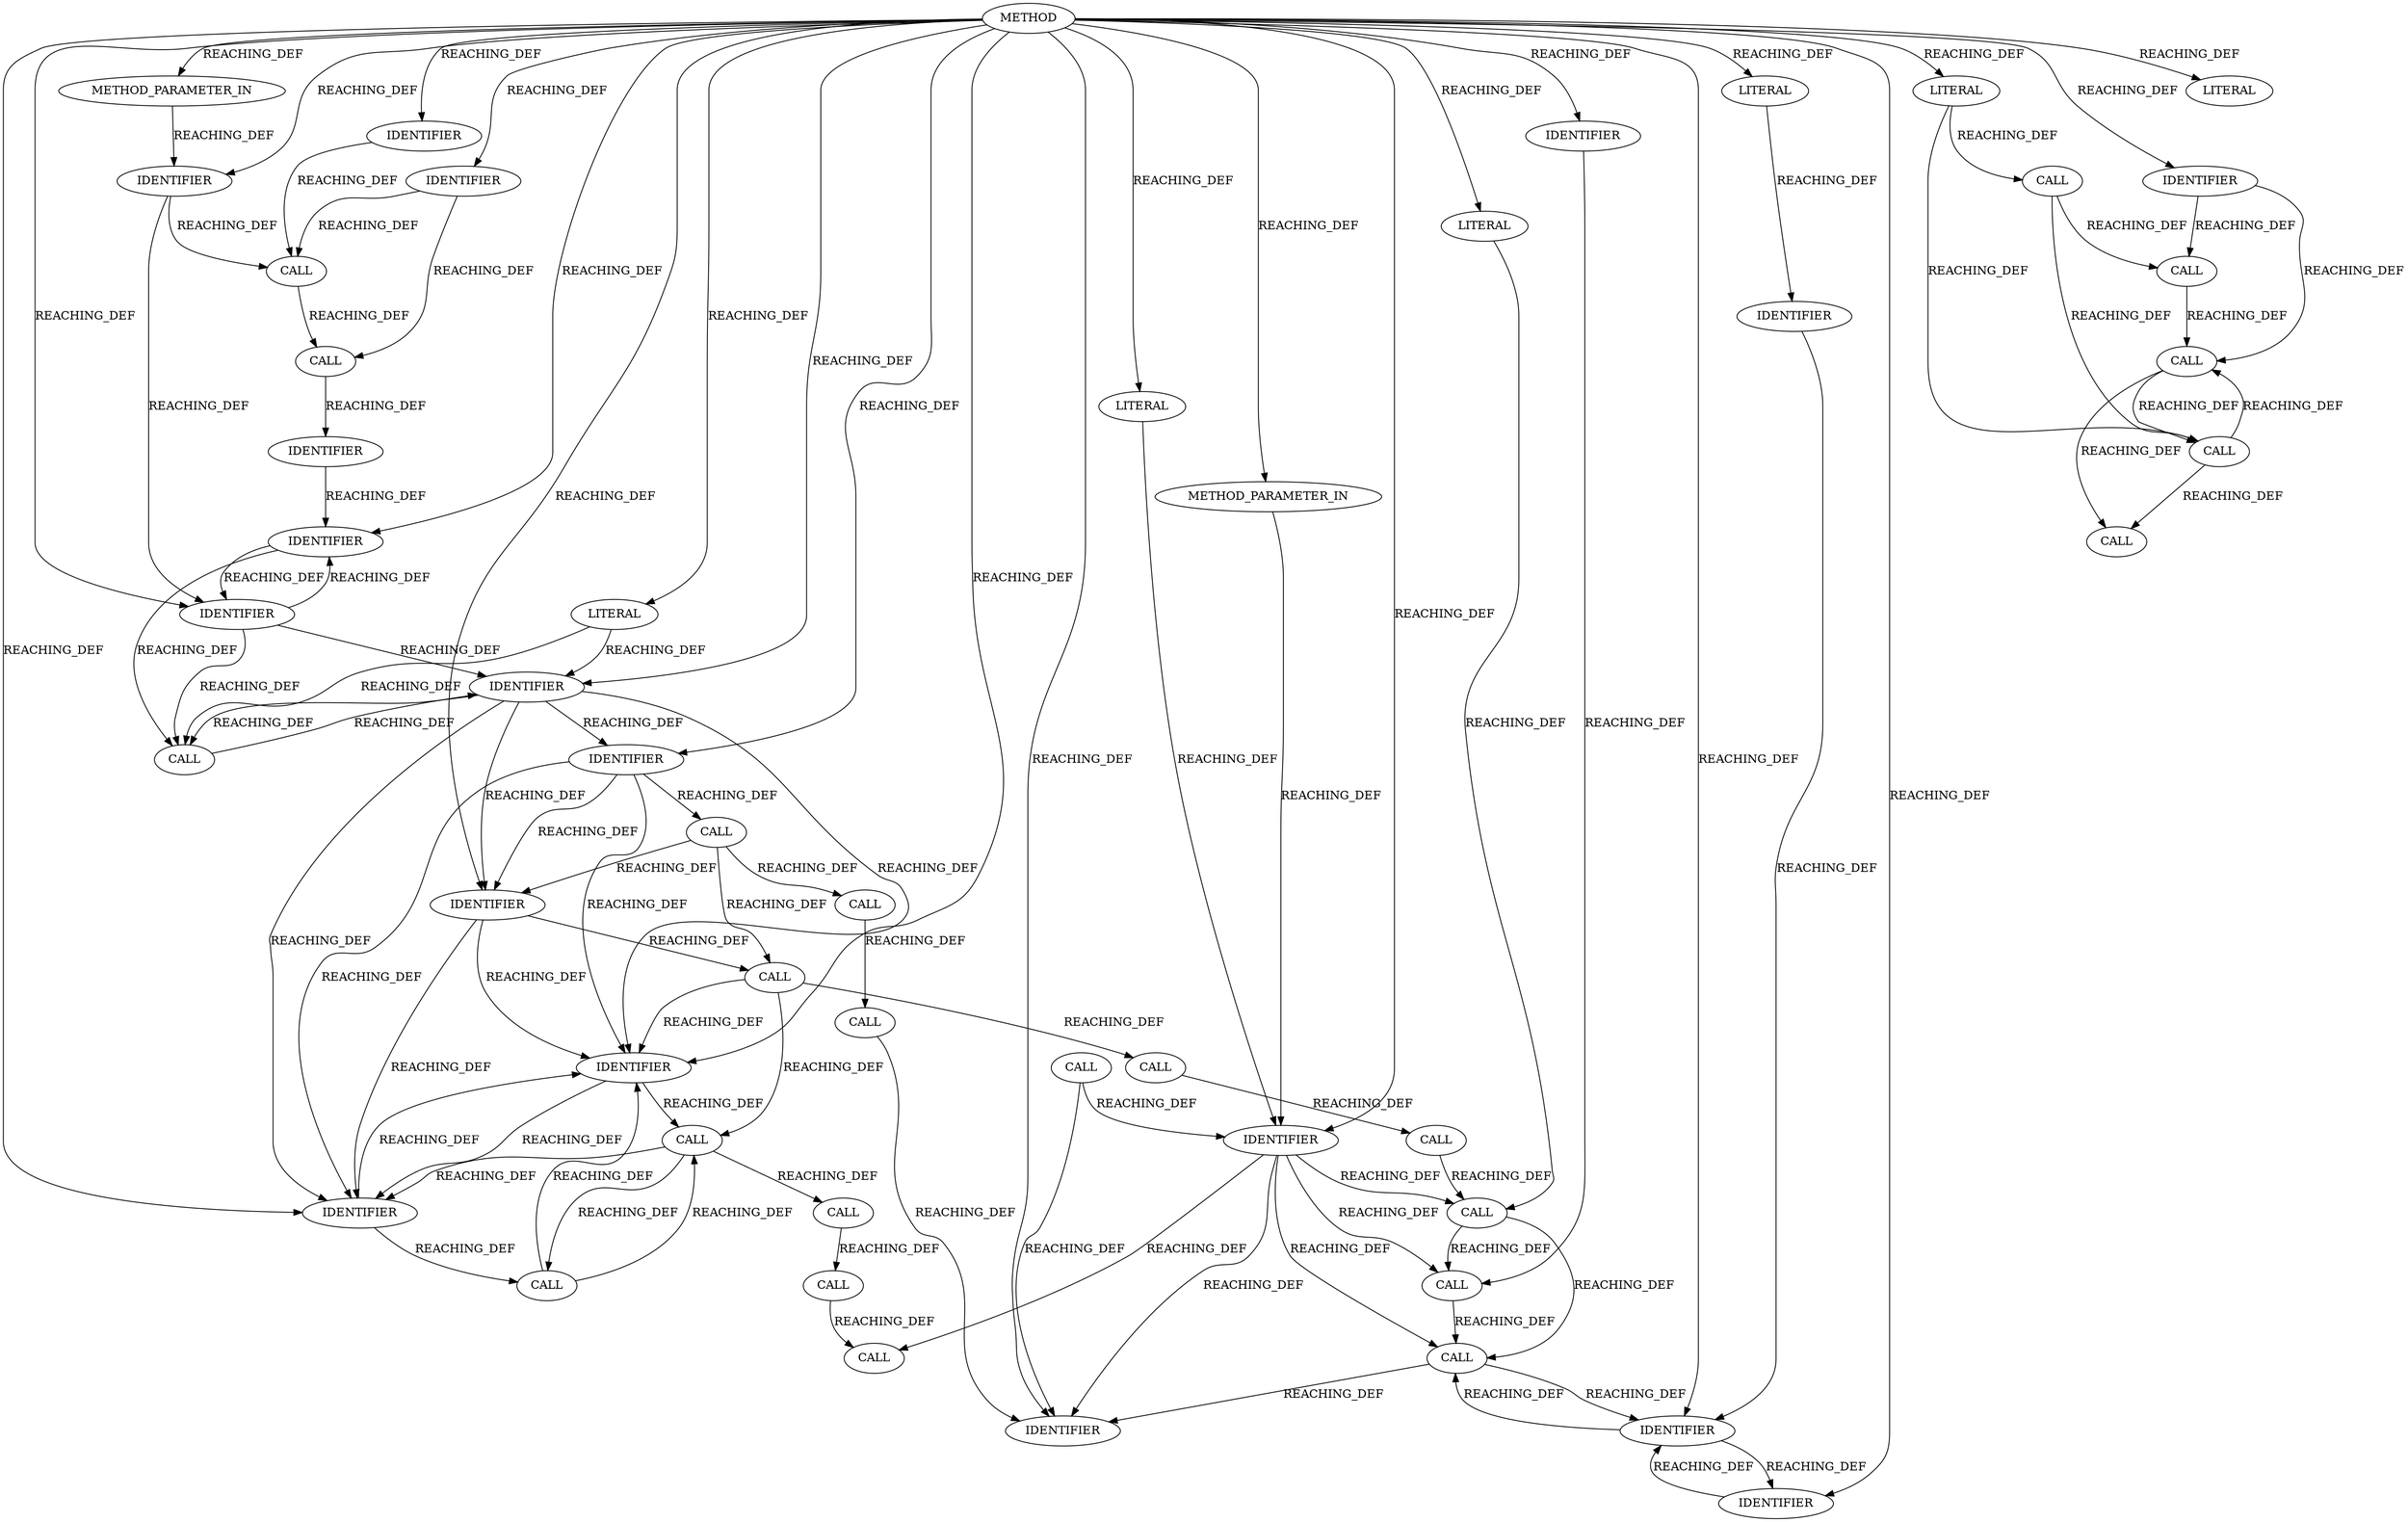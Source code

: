 strict digraph "" {
	node [label="\N"];
	1581	[ARGUMENT_INDEX=1,
		CODE=p,
		COLUMN_NUMBER=38,
		LINE_NUMBER=525,
		NAME=p,
		ORDER=1,
		TYPE_FULL_NAME="void*",
		filename="messenger_v2.c",
		label=IDENTIFIER];
	1580	[ARGUMENT_INDEX=1,
		CODE="&p",
		COLUMN_NUMBER=37,
		DISPATCH_TYPE=STATIC_DISPATCH,
		LINE_NUMBER=525,
		METHOD_FULL_NAME="<operator>.addressOf",
		NAME="<operator>.addressOf",
		ORDER=1,
		TYPE_FULL_NAME="<empty>",
		filename="messenger_v2.c",
		label=CALL];
	1581 -> 1580	[VARIABLE=p,
		label=REACHING_DEF];
	1590	[ARGUMENT_INDEX=1,
		CODE=p,
		COLUMN_NUMBER=40,
		LINE_NUMBER=526,
		NAME=p,
		ORDER=1,
		TYPE_FULL_NAME="void*",
		filename="messenger_v2.c",
		label=IDENTIFIER];
	1581 -> 1590	[VARIABLE=p,
		label=REACHING_DEF];
	1580 -> 1590	[VARIABLE="&p",
		label=REACHING_DEF];
	1579	[ARGUMENT_INDEX=2,
		CODE="ceph_decode_32(&p)",
		COLUMN_NUMBER=22,
		DISPATCH_TYPE=STATIC_DISPATCH,
		LINE_NUMBER=525,
		METHOD_FULL_NAME=ceph_decode_32,
		NAME=ceph_decode_32,
		ORDER=2,
		TYPE_FULL_NAME="<empty>",
		filename="messenger_v2.c",
		label=CALL];
	1580 -> 1579	[VARIABLE="&p",
		label=REACHING_DEF];
	1589	[ARGUMENT_INDEX=1,
		CODE="&p",
		COLUMN_NUMBER=39,
		DISPATCH_TYPE=STATIC_DISPATCH,
		LINE_NUMBER=526,
		METHOD_FULL_NAME="<operator>.addressOf",
		NAME="<operator>.addressOf",
		ORDER=1,
		TYPE_FULL_NAME="<empty>",
		filename="messenger_v2.c",
		label=CALL];
	1580 -> 1589	[VARIABLE="&p",
		label=REACHING_DEF];
	1590 -> 1581	[VARIABLE=p,
		label=REACHING_DEF];
	1590 -> 1589	[VARIABLE=p,
		label=REACHING_DEF];
	1600	[ARGUMENT_INDEX=2,
		CODE="desc->fd_lens[0] > CEPH_MSG_MAX_CONTROL_LEN",
		COLUMN_NUMBER=6,
		DISPATCH_TYPE=STATIC_DISPATCH,
		LINE_NUMBER=530,
		METHOD_FULL_NAME="<operator>.greaterThan",
		NAME="<operator>.greaterThan",
		ORDER=2,
		TYPE_FULL_NAME="<empty>",
		filename="messenger_v2.c",
		label=CALL];
	1592	[ARGUMENT_INDEX=-1,
		CODE="desc->fd_lens[0] < 0 ||
	    desc->fd_lens[0] > CEPH_MSG_MAX_CONTROL_LEN",
		COLUMN_NUMBER=6,
		DISPATCH_TYPE=STATIC_DISPATCH,
		LINE_NUMBER=529,
		METHOD_FULL_NAME="<operator>.logicalOr",
		NAME="<operator>.logicalOr",
		ORDER=1,
		TYPE_FULL_NAME="<empty>",
		filename="messenger_v2.c",
		label=CALL];
	1600 -> 1592	[VARIABLE="desc->fd_lens[0] > CEPH_MSG_MAX_CONTROL_LEN",
		label=REACHING_DEF];
	1593	[ARGUMENT_INDEX=1,
		CODE="desc->fd_lens[0] < 0",
		COLUMN_NUMBER=6,
		DISPATCH_TYPE=STATIC_DISPATCH,
		LINE_NUMBER=529,
		METHOD_FULL_NAME="<operator>.lessThan",
		NAME="<operator>.lessThan",
		ORDER=1,
		TYPE_FULL_NAME="<empty>",
		filename="messenger_v2.c",
		label=CALL];
	1600 -> 1593	[VARIABLE="desc->fd_lens[0] > CEPH_MSG_MAX_CONTROL_LEN",
		label=REACHING_DEF];
	1593 -> 1600	[VARIABLE="desc->fd_lens[0] < 0",
		label=REACHING_DEF];
	1593 -> 1592	[VARIABLE="desc->fd_lens[0] < 0",
		label=REACHING_DEF];
	1536	[ARGUMENT_INDEX=2,
		CODE="ceph_decode_8(&p)",
		COLUMN_NUMBER=21,
		DISPATCH_TYPE=STATIC_DISPATCH,
		LINE_NUMBER=518,
		METHOD_FULL_NAME=ceph_decode_8,
		NAME=ceph_decode_8,
		ORDER=2,
		TYPE_FULL_NAME="<empty>",
		filename="messenger_v2.c",
		label=CALL];
	1533	[ARGUMENT_INDEX=1,
		CODE="desc->fd_seg_cnt",
		COLUMN_NUMBER=2,
		DISPATCH_TYPE=STATIC_DISPATCH,
		LINE_NUMBER=518,
		METHOD_FULL_NAME="<operator>.indirectFieldAccess",
		NAME="<operator>.indirectFieldAccess",
		ORDER=1,
		TYPE_FULL_NAME="<empty>",
		filename="messenger_v2.c",
		label=CALL];
	1536 -> 1533	[VARIABLE="ceph_decode_8(&p)",
		label=REACHING_DEF];
	1542	[ARGUMENT_INDEX=1,
		CODE="desc->fd_seg_cnt",
		COLUMN_NUMBER=6,
		DISPATCH_TYPE=STATIC_DISPATCH,
		LINE_NUMBER=519,
		METHOD_FULL_NAME="<operator>.indirectFieldAccess",
		NAME="<operator>.indirectFieldAccess",
		ORDER=1,
		TYPE_FULL_NAME="<empty>",
		filename="messenger_v2.c",
		label=CALL];
	1533 -> 1542	[VARIABLE="desc->fd_seg_cnt",
		label=REACHING_DEF];
	1498	[ARGUMENT_INDEX=1,
		CODE=0,
		COLUMN_NUMBER=15,
		LINE_NUMBER=507,
		ORDER=1,
		TYPE_FULL_NAME=int,
		filename="messenger_v2.c",
		label=LITERAL];
	1499	[ARGUMENT_INDEX=2,
		CODE=p,
		COLUMN_NUMBER=18,
		LINE_NUMBER=507,
		NAME=p,
		ORDER=2,
		TYPE_FULL_NAME="void*",
		filename="messenger_v2.c",
		label=IDENTIFIER];
	1498 -> 1499	[VARIABLE=0,
		label=REACHING_DEF];
	1500	[ARGUMENT_INDEX=3,
		CODE="crcp - p",
		COLUMN_NUMBER=21,
		DISPATCH_TYPE=STATIC_DISPATCH,
		LINE_NUMBER=507,
		METHOD_FULL_NAME="<operator>.subtraction",
		NAME="<operator>.subtraction",
		ORDER=3,
		TYPE_FULL_NAME="<empty>",
		filename="messenger_v2.c",
		label=CALL];
	1498 -> 1500	[VARIABLE=0,
		label=REACHING_DEF];
	1499 -> 1581	[VARIABLE=p,
		label=REACHING_DEF];
	1499 -> 1590	[VARIABLE=p,
		label=REACHING_DEF];
	1499 -> 1500	[VARIABLE=p,
		label=REACHING_DEF];
	1538	[ARGUMENT_INDEX=1,
		CODE=p,
		COLUMN_NUMBER=36,
		LINE_NUMBER=518,
		NAME=p,
		ORDER=1,
		TYPE_FULL_NAME="void*",
		filename="messenger_v2.c",
		label=IDENTIFIER];
	1499 -> 1538	[VARIABLE=p,
		label=REACHING_DEF];
	1531	[ARGUMENT_INDEX=1,
		CODE=p,
		COLUMN_NUMBER=32,
		LINE_NUMBER=517,
		NAME=p,
		ORDER=1,
		TYPE_FULL_NAME="void*",
		filename="messenger_v2.c",
		label=IDENTIFIER];
	1499 -> 1531	[VARIABLE=p,
		label=REACHING_DEF];
	1500 -> 1499	[VARIABLE="crcp - p",
		label=REACHING_DEF];
	1563	[ARGUMENT_INDEX=1,
		CODE=i,
		COLUMN_NUMBER=7,
		LINE_NUMBER=524,
		NAME=i,
		ORDER=1,
		TYPE_FULL_NAME=int,
		filename="messenger_v2.c",
		label=IDENTIFIER];
	1566	[ARGUMENT_INDEX=1,
		CODE=i,
		COLUMN_NUMBER=14,
		LINE_NUMBER=524,
		NAME=i,
		ORDER=1,
		TYPE_FULL_NAME=int,
		filename="messenger_v2.c",
		label=IDENTIFIER];
	1563 -> 1566	[VARIABLE=i,
		label=REACHING_DEF];
	1567	[ARGUMENT_INDEX=2,
		CODE="desc->fd_seg_cnt",
		COLUMN_NUMBER=18,
		DISPATCH_TYPE=STATIC_DISPATCH,
		LINE_NUMBER=524,
		METHOD_FULL_NAME="<operator>.indirectFieldAccess",
		NAME="<operator>.indirectFieldAccess",
		ORDER=2,
		TYPE_FULL_NAME="<empty>",
		filename="messenger_v2.c",
		label=CALL];
	1566 -> 1567	[VARIABLE=i,
		label=REACHING_DEF];
	1571	[ARGUMENT_INDEX=1,
		CODE=i,
		COLUMN_NUMBER=36,
		LINE_NUMBER=524,
		NAME=i,
		ORDER=1,
		TYPE_FULL_NAME=int,
		filename="messenger_v2.c",
		label=IDENTIFIER];
	1566 -> 1571	[VARIABLE=i,
		label=REACHING_DEF];
	1567 -> 1566	[VARIABLE="desc->fd_seg_cnt",
		label=REACHING_DEF];
	1596	[ARGUMENT_INDEX=1,
		CODE=desc,
		COLUMN_NUMBER=6,
		LINE_NUMBER=529,
		NAME=desc,
		ORDER=1,
		TYPE_FULL_NAME="ceph_frame_desc*",
		filename="messenger_v2.c",
		label=IDENTIFIER];
	1567 -> 1596	[VARIABLE="desc->fd_seg_cnt",
		label=REACHING_DEF];
	1571 -> 1566	[VARIABLE=i,
		label=REACHING_DEF];
	1538 -> 1581	[VARIABLE=p,
		label=REACHING_DEF];
	1538 -> 1590	[VARIABLE=p,
		label=REACHING_DEF];
	1537	[ARGUMENT_INDEX=1,
		CODE="&p",
		COLUMN_NUMBER=35,
		DISPATCH_TYPE=STATIC_DISPATCH,
		LINE_NUMBER=518,
		METHOD_FULL_NAME="<operator>.addressOf",
		NAME="<operator>.addressOf",
		ORDER=1,
		TYPE_FULL_NAME="<empty>",
		filename="messenger_v2.c",
		label=CALL];
	1538 -> 1537	[VARIABLE=p,
		label=REACHING_DEF];
	1537 -> 1581	[VARIABLE="&p",
		label=REACHING_DEF];
	1537 -> 1580	[VARIABLE="&p",
		label=REACHING_DEF];
	1537 -> 1536	[VARIABLE="&p",
		label=REACHING_DEF];
	1594	[ARGUMENT_INDEX=1,
		CODE="desc->fd_lens[0]",
		COLUMN_NUMBER=6,
		DISPATCH_TYPE=STATIC_DISPATCH,
		LINE_NUMBER=529,
		METHOD_FULL_NAME="<operator>.indirectIndexAccess",
		NAME="<operator>.indirectIndexAccess",
		ORDER=1,
		TYPE_FULL_NAME="<empty>",
		filename="messenger_v2.c",
		label=CALL];
	1594 -> 1593	[VARIABLE="desc->fd_lens[0]",
		label=REACHING_DEF];
	1601	[ARGUMENT_INDEX=1,
		CODE="desc->fd_lens[0]",
		COLUMN_NUMBER=6,
		DISPATCH_TYPE=STATIC_DISPATCH,
		LINE_NUMBER=530,
		METHOD_FULL_NAME="<operator>.indirectIndexAccess",
		NAME="<operator>.indirectIndexAccess",
		ORDER=1,
		TYPE_FULL_NAME="<empty>",
		filename="messenger_v2.c",
		label=CALL];
	1594 -> 1601	[VARIABLE="desc->fd_lens[0]",
		label=REACHING_DEF];
	1601 -> 1600	[VARIABLE="desc->fd_lens[0]",
		label=REACHING_DEF];
	1486	[ARGUMENT_INDEX=1,
		CODE=crcp,
		COLUMN_NUMBER=8,
		LINE_NUMBER=503,
		NAME=crcp,
		ORDER=1,
		TYPE_FULL_NAME="void*",
		filename="messenger_v2.c",
		label=IDENTIFIER];
	1501	[ARGUMENT_INDEX=1,
		CODE=crcp,
		COLUMN_NUMBER=21,
		LINE_NUMBER=507,
		NAME=crcp,
		ORDER=1,
		TYPE_FULL_NAME="void*",
		filename="messenger_v2.c",
		label=IDENTIFIER];
	1486 -> 1501	[VARIABLE=crcp,
		label=REACHING_DEF];
	1501 -> 1500	[VARIABLE=crcp,
		label=REACHING_DEF];
	1502	[ARGUMENT_INDEX=2,
		CODE=p,
		COLUMN_NUMBER=28,
		LINE_NUMBER=507,
		NAME=p,
		ORDER=2,
		TYPE_FULL_NAME="void*",
		filename="messenger_v2.c",
		label=IDENTIFIER];
	1501 -> 1502	[VARIABLE=crcp,
		label=REACHING_DEF];
	1574	[ARGUMENT_INDEX=1,
		CODE="desc->fd_lens[i]",
		COLUMN_NUMBER=3,
		DISPATCH_TYPE=STATIC_DISPATCH,
		LINE_NUMBER=525,
		METHOD_FULL_NAME="<operator>.indirectIndexAccess",
		NAME="<operator>.indirectIndexAccess",
		ORDER=1,
		TYPE_FULL_NAME="<empty>",
		filename="messenger_v2.c",
		label=CALL];
	1579 -> 1574	[VARIABLE="ceph_decode_32(&p)",
		label=REACHING_DEF];
	1595	[ARGUMENT_INDEX=1,
		CODE="desc->fd_lens",
		COLUMN_NUMBER=6,
		DISPATCH_TYPE=STATIC_DISPATCH,
		LINE_NUMBER=529,
		METHOD_FULL_NAME="<operator>.indirectFieldAccess",
		NAME="<operator>.indirectFieldAccess",
		ORDER=1,
		TYPE_FULL_NAME="<empty>",
		filename="messenger_v2.c",
		label=CALL];
	1574 -> 1595	[VARIABLE="desc->fd_lens[i]",
		label=REACHING_DEF];
	1589 -> 1581	[VARIABLE="&p",
		label=REACHING_DEF];
	1589 -> 1580	[VARIABLE="&p",
		label=REACHING_DEF];
	1531 -> 1581	[VARIABLE=p,
		label=REACHING_DEF];
	1531 -> 1590	[VARIABLE=p,
		label=REACHING_DEF];
	1531 -> 1538	[VARIABLE=p,
		label=REACHING_DEF];
	1530	[ARGUMENT_INDEX=1,
		CODE="&p",
		COLUMN_NUMBER=31,
		DISPATCH_TYPE=STATIC_DISPATCH,
		LINE_NUMBER=517,
		METHOD_FULL_NAME="<operator>.addressOf",
		NAME="<operator>.addressOf",
		ORDER=1,
		TYPE_FULL_NAME="<empty>",
		filename="messenger_v2.c",
		label=CALL];
	1531 -> 1530	[VARIABLE=p,
		label=REACHING_DEF];
	1530 -> 1538	[VARIABLE="&p",
		label=REACHING_DEF];
	1530 -> 1537	[VARIABLE="&p",
		label=REACHING_DEF];
	1529	[ARGUMENT_INDEX=2,
		CODE="ceph_decode_8(&p)",
		COLUMN_NUMBER=17,
		DISPATCH_TYPE=STATIC_DISPATCH,
		LINE_NUMBER=517,
		METHOD_FULL_NAME=ceph_decode_8,
		NAME=ceph_decode_8,
		ORDER=2,
		TYPE_FULL_NAME="<empty>",
		filename="messenger_v2.c",
		label=CALL];
	1530 -> 1529	[VARIABLE="&p",
		label=REACHING_DEF];
	1606	[ARGUMENT_INDEX=2,
		CODE=CEPH_MSG_MAX_CONTROL_LEN,
		COLUMN_NUMBER=25,
		LINE_NUMBER=530,
		NAME=CEPH_MSG_MAX_CONTROL_LEN,
		ORDER=2,
		TYPE_FULL_NAME=ANY,
		filename="messenger_v2.c",
		label=IDENTIFIER];
	1606 -> 1600	[VARIABLE=CEPH_MSG_MAX_CONTROL_LEN,
		label=REACHING_DEF];
	1606 -> 1601	[VARIABLE=CEPH_MSG_MAX_CONTROL_LEN,
		label=REACHING_DEF];
	1520	[ARGUMENT_INDEX=1,
		CODE=desc,
		COLUMN_NUMBER=9,
		LINE_NUMBER=515,
		NAME=desc,
		ORDER=1,
		TYPE_FULL_NAME="ceph_frame_desc*",
		filename="messenger_v2.c",
		label=IDENTIFIER];
	1520 -> 1567	[VARIABLE=desc,
		label=REACHING_DEF];
	1520 -> 1595	[VARIABLE=desc,
		label=REACHING_DEF];
	1520 -> 1542	[VARIABLE=desc,
		label=REACHING_DEF];
	1547	[ARGUMENT_INDEX=1,
		CODE="desc->fd_seg_cnt",
		COLUMN_NUMBER=6,
		DISPATCH_TYPE=STATIC_DISPATCH,
		LINE_NUMBER=520,
		METHOD_FULL_NAME="<operator>.indirectFieldAccess",
		NAME="<operator>.indirectFieldAccess",
		ORDER=1,
		TYPE_FULL_NAME="<empty>",
		filename="messenger_v2.c",
		label=CALL];
	1520 -> 1547	[VARIABLE=desc,
		label=REACHING_DEF];
	1520 -> 1596	[VARIABLE=desc,
		label=REACHING_DEF];
	1542 -> 1567	[VARIABLE="desc->fd_seg_cnt",
		label=REACHING_DEF];
	1542 -> 1547	[VARIABLE="desc->fd_seg_cnt",
		label=REACHING_DEF];
	1547 -> 1567	[VARIABLE="desc->fd_seg_cnt",
		label=REACHING_DEF];
	1521	[ARGUMENT_INDEX=2,
		CODE=0,
		COLUMN_NUMBER=15,
		LINE_NUMBER=515,
		ORDER=2,
		TYPE_FULL_NAME=int,
		filename="messenger_v2.c",
		label=LITERAL];
	1521 -> 1520	[VARIABLE=0,
		label=REACHING_DEF];
	1545	[ARGUMENT_INDEX=2,
		CODE=1,
		COLUMN_NUMBER=25,
		LINE_NUMBER=519,
		ORDER=2,
		TYPE_FULL_NAME=int,
		filename="messenger_v2.c",
		label=LITERAL];
	1545 -> 1542	[VARIABLE=1,
		label=REACHING_DEF];
	1550	[ARGUMENT_INDEX=2,
		CODE=CEPH_FRAME_MAX_SEGMENT_COUNT,
		COLUMN_NUMBER=25,
		LINE_NUMBER=520,
		NAME=CEPH_FRAME_MAX_SEGMENT_COUNT,
		ORDER=2,
		TYPE_FULL_NAME=ANY,
		filename="messenger_v2.c",
		label=IDENTIFIER];
	1550 -> 1547	[VARIABLE=CEPH_FRAME_MAX_SEGMENT_COUNT,
		label=REACHING_DEF];
	1526	[ARGUMENT_INDEX=1,
		CODE="desc->fd_tag",
		COLUMN_NUMBER=2,
		DISPATCH_TYPE=STATIC_DISPATCH,
		LINE_NUMBER=517,
		METHOD_FULL_NAME="<operator>.indirectFieldAccess",
		NAME="<operator>.indirectFieldAccess",
		ORDER=1,
		TYPE_FULL_NAME="<empty>",
		filename="messenger_v2.c",
		label=CALL];
	1529 -> 1526	[VARIABLE="ceph_decode_8(&p)",
		label=REACHING_DEF];
	1526 -> 1596	[VARIABLE="desc->fd_tag",
		label=REACHING_DEF];
	1487	[ARGUMENT_INDEX=2,
		CODE="p + CEPH_PREAMBLE_LEN - CEPH_CRC_LEN",
		COLUMN_NUMBER=15,
		DISPATCH_TYPE=STATIC_DISPATCH,
		LINE_NUMBER=503,
		METHOD_FULL_NAME="<operator>.subtraction",
		NAME="<operator>.subtraction",
		ORDER=2,
		TYPE_FULL_NAME="<empty>",
		filename="messenger_v2.c",
		label=CALL];
	1487 -> 1486	[VARIABLE="p + CEPH_PREAMBLE_LEN - CEPH_CRC_LEN",
		label=REACHING_DEF];
	1482	[CODE="struct ceph_frame_desc *desc",
		COLUMN_NUMBER=37,
		EVALUATION_STRATEGY=BY_VALUE,
		INDEX=2,
		IS_VARIADIC=false,
		LINE_NUMBER=501,
		NAME=desc,
		ORDER=2,
		TYPE_FULL_NAME="ceph_frame_desc*",
		filename="messenger_v2.c",
		label=METHOD_PARAMETER_IN];
	1482 -> 1520	[VARIABLE=desc,
		label=REACHING_DEF];
	1523	[ARGUMENT_INDEX=1,
		CODE="*desc",
		COLUMN_NUMBER=25,
		DISPATCH_TYPE=STATIC_DISPATCH,
		LINE_NUMBER=515,
		METHOD_FULL_NAME="<operator>.indirection",
		NAME="<operator>.indirection",
		ORDER=1,
		TYPE_FULL_NAME="<empty>",
		filename="messenger_v2.c",
		label=CALL];
	1523 -> 1520	[VARIABLE="*desc",
		label=REACHING_DEF];
	1523 -> 1596	[VARIABLE="*desc",
		label=REACHING_DEF];
	1491	[ARGUMENT_INDEX=2,
		CODE=CEPH_CRC_LEN,
		COLUMN_NUMBER=39,
		LINE_NUMBER=503,
		NAME=CEPH_CRC_LEN,
		ORDER=2,
		TYPE_FULL_NAME=ANY,
		filename="messenger_v2.c",
		label=IDENTIFIER];
	1491 -> 1487	[VARIABLE=CEPH_CRC_LEN,
		label=REACHING_DEF];
	1488	[ARGUMENT_INDEX=1,
		CODE="p + CEPH_PREAMBLE_LEN",
		COLUMN_NUMBER=15,
		DISPATCH_TYPE=STATIC_DISPATCH,
		LINE_NUMBER=503,
		METHOD_FULL_NAME="<operator>.addition",
		NAME="<operator>.addition",
		ORDER=1,
		TYPE_FULL_NAME="<empty>",
		filename="messenger_v2.c",
		label=CALL];
	1491 -> 1488	[VARIABLE=CEPH_CRC_LEN,
		label=REACHING_DEF];
	1488 -> 1487	[VARIABLE="p + CEPH_PREAMBLE_LEN",
		label=REACHING_DEF];
	1481	[CODE="void *p",
		COLUMN_NUMBER=28,
		EVALUATION_STRATEGY=BY_VALUE,
		INDEX=1,
		IS_VARIADIC=false,
		LINE_NUMBER=501,
		NAME=p,
		ORDER=1,
		TYPE_FULL_NAME="void*",
		filename="messenger_v2.c",
		label=METHOD_PARAMETER_IN];
	1489	[ARGUMENT_INDEX=1,
		CODE=p,
		COLUMN_NUMBER=15,
		LINE_NUMBER=503,
		NAME=p,
		ORDER=1,
		TYPE_FULL_NAME="void*",
		filename="messenger_v2.c",
		label=IDENTIFIER];
	1481 -> 1489	[VARIABLE=p,
		label=REACHING_DEF];
	1489 -> 1488	[VARIABLE=p,
		label=REACHING_DEF];
	1489 -> 1502	[VARIABLE=p,
		label=REACHING_DEF];
	1564	[ARGUMENT_INDEX=2,
		CODE=0,
		COLUMN_NUMBER=11,
		LINE_NUMBER=524,
		ORDER=2,
		TYPE_FULL_NAME=int,
		filename="messenger_v2.c",
		label=LITERAL];
	1564 -> 1563	[VARIABLE=0,
		label=REACHING_DEF];
	1502 -> 1499	[VARIABLE=p,
		label=REACHING_DEF];
	1502 -> 1500	[VARIABLE=p,
		label=REACHING_DEF];
	1502 -> 1501	[VARIABLE=p,
		label=REACHING_DEF];
	1599	[ARGUMENT_INDEX=2,
		CODE=0,
		COLUMN_NUMBER=25,
		LINE_NUMBER=529,
		ORDER=2,
		TYPE_FULL_NAME=int,
		filename="messenger_v2.c",
		label=LITERAL];
	1599 -> 1593	[VARIABLE=0,
		label=REACHING_DEF];
	1599 -> 1594	[VARIABLE=0,
		label=REACHING_DEF];
	1480	[AST_PARENT_FULL_NAME="messenger_v2.c:<global>",
		AST_PARENT_TYPE=TYPE_DECL,
		CODE="static int decode_preamble(void *p, struct ceph_frame_desc *desc)
{
	void *crcp = p + CEPH_PREAMBLE_LEN - CEPH_CRC_LEN;
	u32 crc, \
expected_crc;
	int i;

	crc = crc32c(0, p, crcp - p);
	expected_crc = get_unaligned_le32(crcp);
	if (crc != expected_crc) {
		pr_\
err(\"bad preamble crc, calculated %u, expected %u\\n\",
		       crc, expected_crc);
		return -EBADMSG;
	}

	memset(desc, 0, sizeof(*\
desc));

	desc->fd_tag = ceph_decode_8(&p);
	desc->fd_seg_cnt = ceph_decode_8(&p);
	if (desc->fd_seg_cnt < 1 ||
	    desc->fd_seg_\
cnt > CEPH_FRAME_MAX_SEGMENT_COUNT) {
		pr_err(\"bad segment count %d\\n\", desc->fd_seg_cnt);
		return -EINVAL;
	}
	for (i = 0; i < \
desc->fd_seg_cnt; i++) {
		desc->fd_lens[i] = ceph_decode_32(&p);
		desc->fd_aligns[i] = ceph_decode_16(&p);
	}

	if (desc->fd_lens[\
0] < 0 ||
	    desc->fd_lens[0] > CEPH_MSG_MAX_CONTROL_LEN) {
		pr_err(\"bad control segment length %d\\n\", desc->fd_lens[0]);
		\
return -EINVAL;
	}
	if (desc->fd_lens[1] < 0 ||
	    desc->fd_lens[1] > CEPH_MSG_MAX_FRO...",
		COLUMN_NUMBER=1,
		COLUMN_NUMBER_END=1,
		FILENAME="messenger_v2.c",
		FULL_NAME=decode_preamble,
		IS_EXTERNAL=false,
		LINE_NUMBER=501,
		LINE_NUMBER_END=561,
		NAME=decode_preamble,
		ORDER=36,
		SIGNATURE="int decode_preamble (void*,ceph_frame_desc*)",
		filename="messenger_v2.c",
		label=METHOD];
	1480 -> 1581	[label=REACHING_DEF];
	1480 -> 1590	[label=REACHING_DEF];
	1480 -> 1498	[label=REACHING_DEF];
	1480 -> 1499	[label=REACHING_DEF];
	1480 -> 1566	[label=REACHING_DEF];
	1480 -> 1571	[label=REACHING_DEF];
	1480 -> 1538	[label=REACHING_DEF];
	1480 -> 1501	[label=REACHING_DEF];
	1480 -> 1531	[label=REACHING_DEF];
	1480 -> 1606	[label=REACHING_DEF];
	1480 -> 1520	[label=REACHING_DEF];
	1480 -> 1596	[label=REACHING_DEF];
	1480 -> 1521	[label=REACHING_DEF];
	1480 -> 1545	[label=REACHING_DEF];
	1480 -> 1550	[label=REACHING_DEF];
	1480 -> 1482	[label=REACHING_DEF];
	1480 -> 1491	[label=REACHING_DEF];
	1480 -> 1481	[label=REACHING_DEF];
	1480 -> 1489	[label=REACHING_DEF];
	1480 -> 1564	[label=REACHING_DEF];
	1480 -> 1502	[label=REACHING_DEF];
	1480 -> 1599	[label=REACHING_DEF];
	1490	[ARGUMENT_INDEX=2,
		CODE=CEPH_PREAMBLE_LEN,
		COLUMN_NUMBER=19,
		LINE_NUMBER=503,
		NAME=CEPH_PREAMBLE_LEN,
		ORDER=2,
		TYPE_FULL_NAME=ANY,
		filename="messenger_v2.c",
		label=IDENTIFIER];
	1480 -> 1490	[label=REACHING_DEF];
	1598	[ARGUMENT_INDEX=2,
		CODE=0,
		COLUMN_NUMBER=20,
		LINE_NUMBER=529,
		ORDER=2,
		TYPE_FULL_NAME=int,
		filename="messenger_v2.c",
		label=LITERAL];
	1480 -> 1598	[label=REACHING_DEF];
	1490 -> 1488	[VARIABLE=CEPH_PREAMBLE_LEN,
		label=REACHING_DEF];
}
